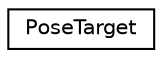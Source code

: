 digraph G
{
  edge [fontname="Helvetica",fontsize="10",labelfontname="Helvetica",labelfontsize="10"];
  node [fontname="Helvetica",fontsize="10",shape=record];
  rankdir=LR;
  Node1 [label="PoseTarget",height=0.2,width=0.4,color="black", fillcolor="white", style="filled",URL="$d0/db4/structPoseTarget.html"];
}
